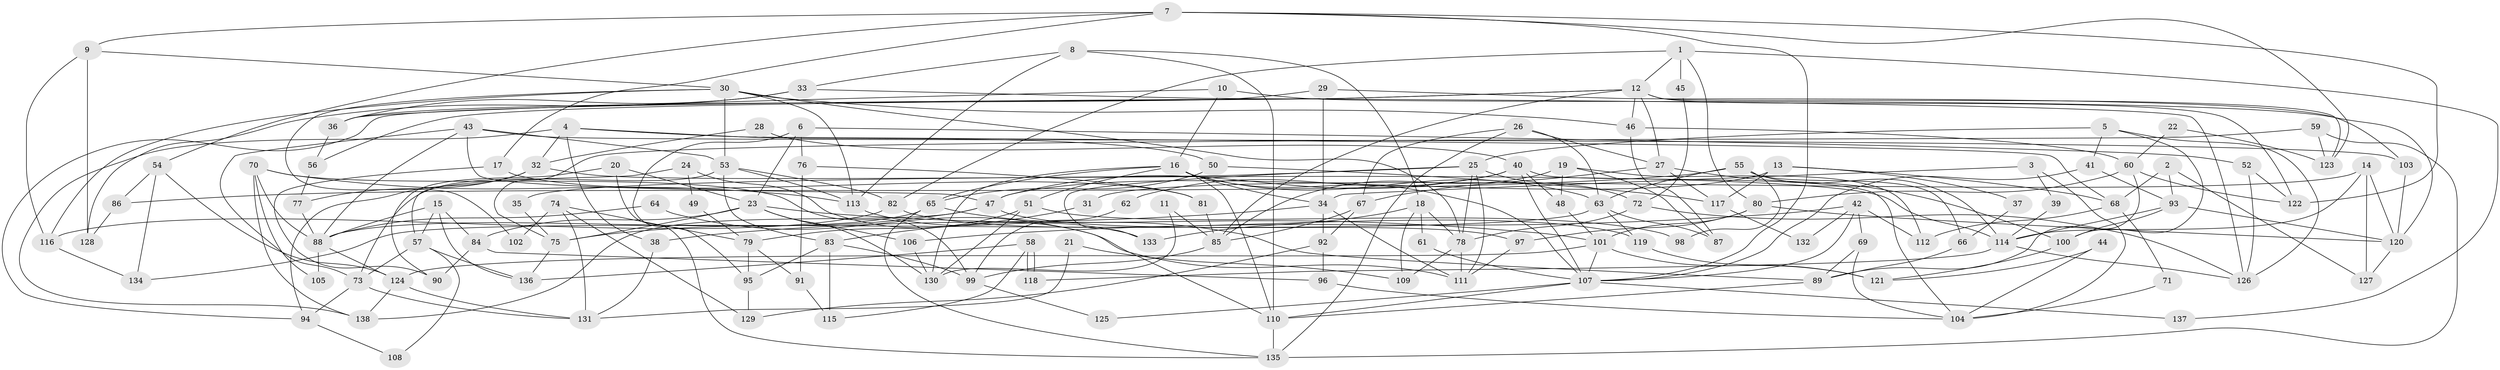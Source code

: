 // Generated by graph-tools (version 1.1) at 2025/02/03/09/25 03:02:01]
// undirected, 138 vertices, 276 edges
graph export_dot {
graph [start="1"]
  node [color=gray90,style=filled];
  1;
  2;
  3;
  4;
  5;
  6;
  7;
  8;
  9;
  10;
  11;
  12;
  13;
  14;
  15;
  16;
  17;
  18;
  19;
  20;
  21;
  22;
  23;
  24;
  25;
  26;
  27;
  28;
  29;
  30;
  31;
  32;
  33;
  34;
  35;
  36;
  37;
  38;
  39;
  40;
  41;
  42;
  43;
  44;
  45;
  46;
  47;
  48;
  49;
  50;
  51;
  52;
  53;
  54;
  55;
  56;
  57;
  58;
  59;
  60;
  61;
  62;
  63;
  64;
  65;
  66;
  67;
  68;
  69;
  70;
  71;
  72;
  73;
  74;
  75;
  76;
  77;
  78;
  79;
  80;
  81;
  82;
  83;
  84;
  85;
  86;
  87;
  88;
  89;
  90;
  91;
  92;
  93;
  94;
  95;
  96;
  97;
  98;
  99;
  100;
  101;
  102;
  103;
  104;
  105;
  106;
  107;
  108;
  109;
  110;
  111;
  112;
  113;
  114;
  115;
  116;
  117;
  118;
  119;
  120;
  121;
  122;
  123;
  124;
  125;
  126;
  127;
  128;
  129;
  130;
  131;
  132;
  133;
  134;
  135;
  136;
  137;
  138;
  1 -- 12;
  1 -- 80;
  1 -- 45;
  1 -- 82;
  1 -- 137;
  2 -- 93;
  2 -- 127;
  2 -- 68;
  3 -- 34;
  3 -- 104;
  3 -- 39;
  4 -- 50;
  4 -- 32;
  4 -- 38;
  4 -- 68;
  4 -- 138;
  5 -- 25;
  5 -- 100;
  5 -- 41;
  5 -- 126;
  6 -- 23;
  6 -- 52;
  6 -- 76;
  6 -- 95;
  7 -- 107;
  7 -- 9;
  7 -- 17;
  7 -- 54;
  7 -- 122;
  7 -- 123;
  8 -- 113;
  8 -- 18;
  8 -- 33;
  8 -- 110;
  9 -- 30;
  9 -- 128;
  9 -- 116;
  10 -- 120;
  10 -- 16;
  10 -- 36;
  11 -- 130;
  11 -- 85;
  12 -- 46;
  12 -- 123;
  12 -- 27;
  12 -- 56;
  12 -- 85;
  12 -- 94;
  12 -- 122;
  13 -- 47;
  13 -- 68;
  13 -- 37;
  13 -- 117;
  14 -- 120;
  14 -- 114;
  14 -- 31;
  14 -- 127;
  15 -- 88;
  15 -- 136;
  15 -- 57;
  15 -- 84;
  16 -- 107;
  16 -- 63;
  16 -- 34;
  16 -- 51;
  16 -- 65;
  16 -- 110;
  16 -- 130;
  17 -- 81;
  17 -- 90;
  18 -- 133;
  18 -- 78;
  18 -- 61;
  18 -- 109;
  19 -- 48;
  19 -- 85;
  19 -- 87;
  19 -- 112;
  20 -- 23;
  20 -- 135;
  20 -- 90;
  21 -- 131;
  21 -- 109;
  22 -- 60;
  22 -- 123;
  23 -- 84;
  23 -- 101;
  23 -- 75;
  23 -- 106;
  23 -- 130;
  24 -- 57;
  24 -- 110;
  24 -- 49;
  25 -- 111;
  25 -- 72;
  25 -- 35;
  25 -- 78;
  25 -- 133;
  26 -- 135;
  26 -- 27;
  26 -- 63;
  26 -- 67;
  27 -- 67;
  27 -- 100;
  27 -- 117;
  28 -- 40;
  28 -- 32;
  29 -- 103;
  29 -- 34;
  29 -- 36;
  30 -- 116;
  30 -- 46;
  30 -- 53;
  30 -- 78;
  30 -- 102;
  30 -- 113;
  31 -- 83;
  32 -- 114;
  32 -- 77;
  32 -- 94;
  33 -- 36;
  33 -- 126;
  33 -- 128;
  34 -- 38;
  34 -- 92;
  34 -- 111;
  35 -- 75;
  36 -- 56;
  37 -- 66;
  38 -- 131;
  39 -- 114;
  40 -- 104;
  40 -- 107;
  40 -- 47;
  40 -- 48;
  40 -- 62;
  41 -- 107;
  41 -- 93;
  42 -- 112;
  42 -- 106;
  42 -- 69;
  42 -- 107;
  42 -- 132;
  43 -- 47;
  43 -- 73;
  43 -- 53;
  43 -- 88;
  43 -- 103;
  44 -- 121;
  44 -- 104;
  45 -- 72;
  46 -- 87;
  46 -- 60;
  47 -- 138;
  47 -- 75;
  47 -- 97;
  48 -- 101;
  49 -- 79;
  50 -- 117;
  50 -- 65;
  51 -- 130;
  51 -- 79;
  51 -- 98;
  52 -- 126;
  52 -- 122;
  53 -- 73;
  53 -- 82;
  53 -- 83;
  53 -- 113;
  54 -- 124;
  54 -- 86;
  54 -- 134;
  55 -- 114;
  55 -- 63;
  55 -- 66;
  55 -- 86;
  55 -- 98;
  56 -- 77;
  57 -- 73;
  57 -- 108;
  57 -- 136;
  58 -- 118;
  58 -- 118;
  58 -- 136;
  58 -- 115;
  59 -- 75;
  59 -- 135;
  59 -- 123;
  60 -- 122;
  60 -- 89;
  60 -- 80;
  61 -- 107;
  62 -- 99;
  63 -- 134;
  63 -- 87;
  63 -- 119;
  64 -- 88;
  64 -- 111;
  65 -- 88;
  65 -- 89;
  65 -- 135;
  66 -- 89;
  67 -- 85;
  67 -- 92;
  68 -- 71;
  68 -- 112;
  69 -- 89;
  69 -- 104;
  70 -- 138;
  70 -- 113;
  70 -- 88;
  70 -- 99;
  70 -- 105;
  71 -- 104;
  72 -- 78;
  72 -- 126;
  73 -- 94;
  73 -- 131;
  74 -- 131;
  74 -- 79;
  74 -- 102;
  74 -- 129;
  75 -- 136;
  76 -- 91;
  76 -- 81;
  77 -- 88;
  78 -- 109;
  78 -- 111;
  79 -- 95;
  79 -- 91;
  80 -- 97;
  80 -- 101;
  80 -- 120;
  81 -- 85;
  82 -- 116;
  82 -- 119;
  83 -- 95;
  83 -- 99;
  83 -- 115;
  84 -- 90;
  84 -- 96;
  85 -- 99;
  86 -- 128;
  88 -- 105;
  88 -- 124;
  89 -- 110;
  91 -- 115;
  92 -- 96;
  92 -- 129;
  93 -- 100;
  93 -- 114;
  93 -- 120;
  94 -- 108;
  95 -- 129;
  96 -- 104;
  97 -- 111;
  99 -- 125;
  100 -- 121;
  101 -- 107;
  101 -- 121;
  101 -- 124;
  103 -- 120;
  106 -- 130;
  107 -- 110;
  107 -- 125;
  107 -- 137;
  110 -- 135;
  113 -- 133;
  114 -- 126;
  114 -- 118;
  116 -- 134;
  117 -- 132;
  119 -- 121;
  120 -- 127;
  124 -- 131;
  124 -- 138;
}
